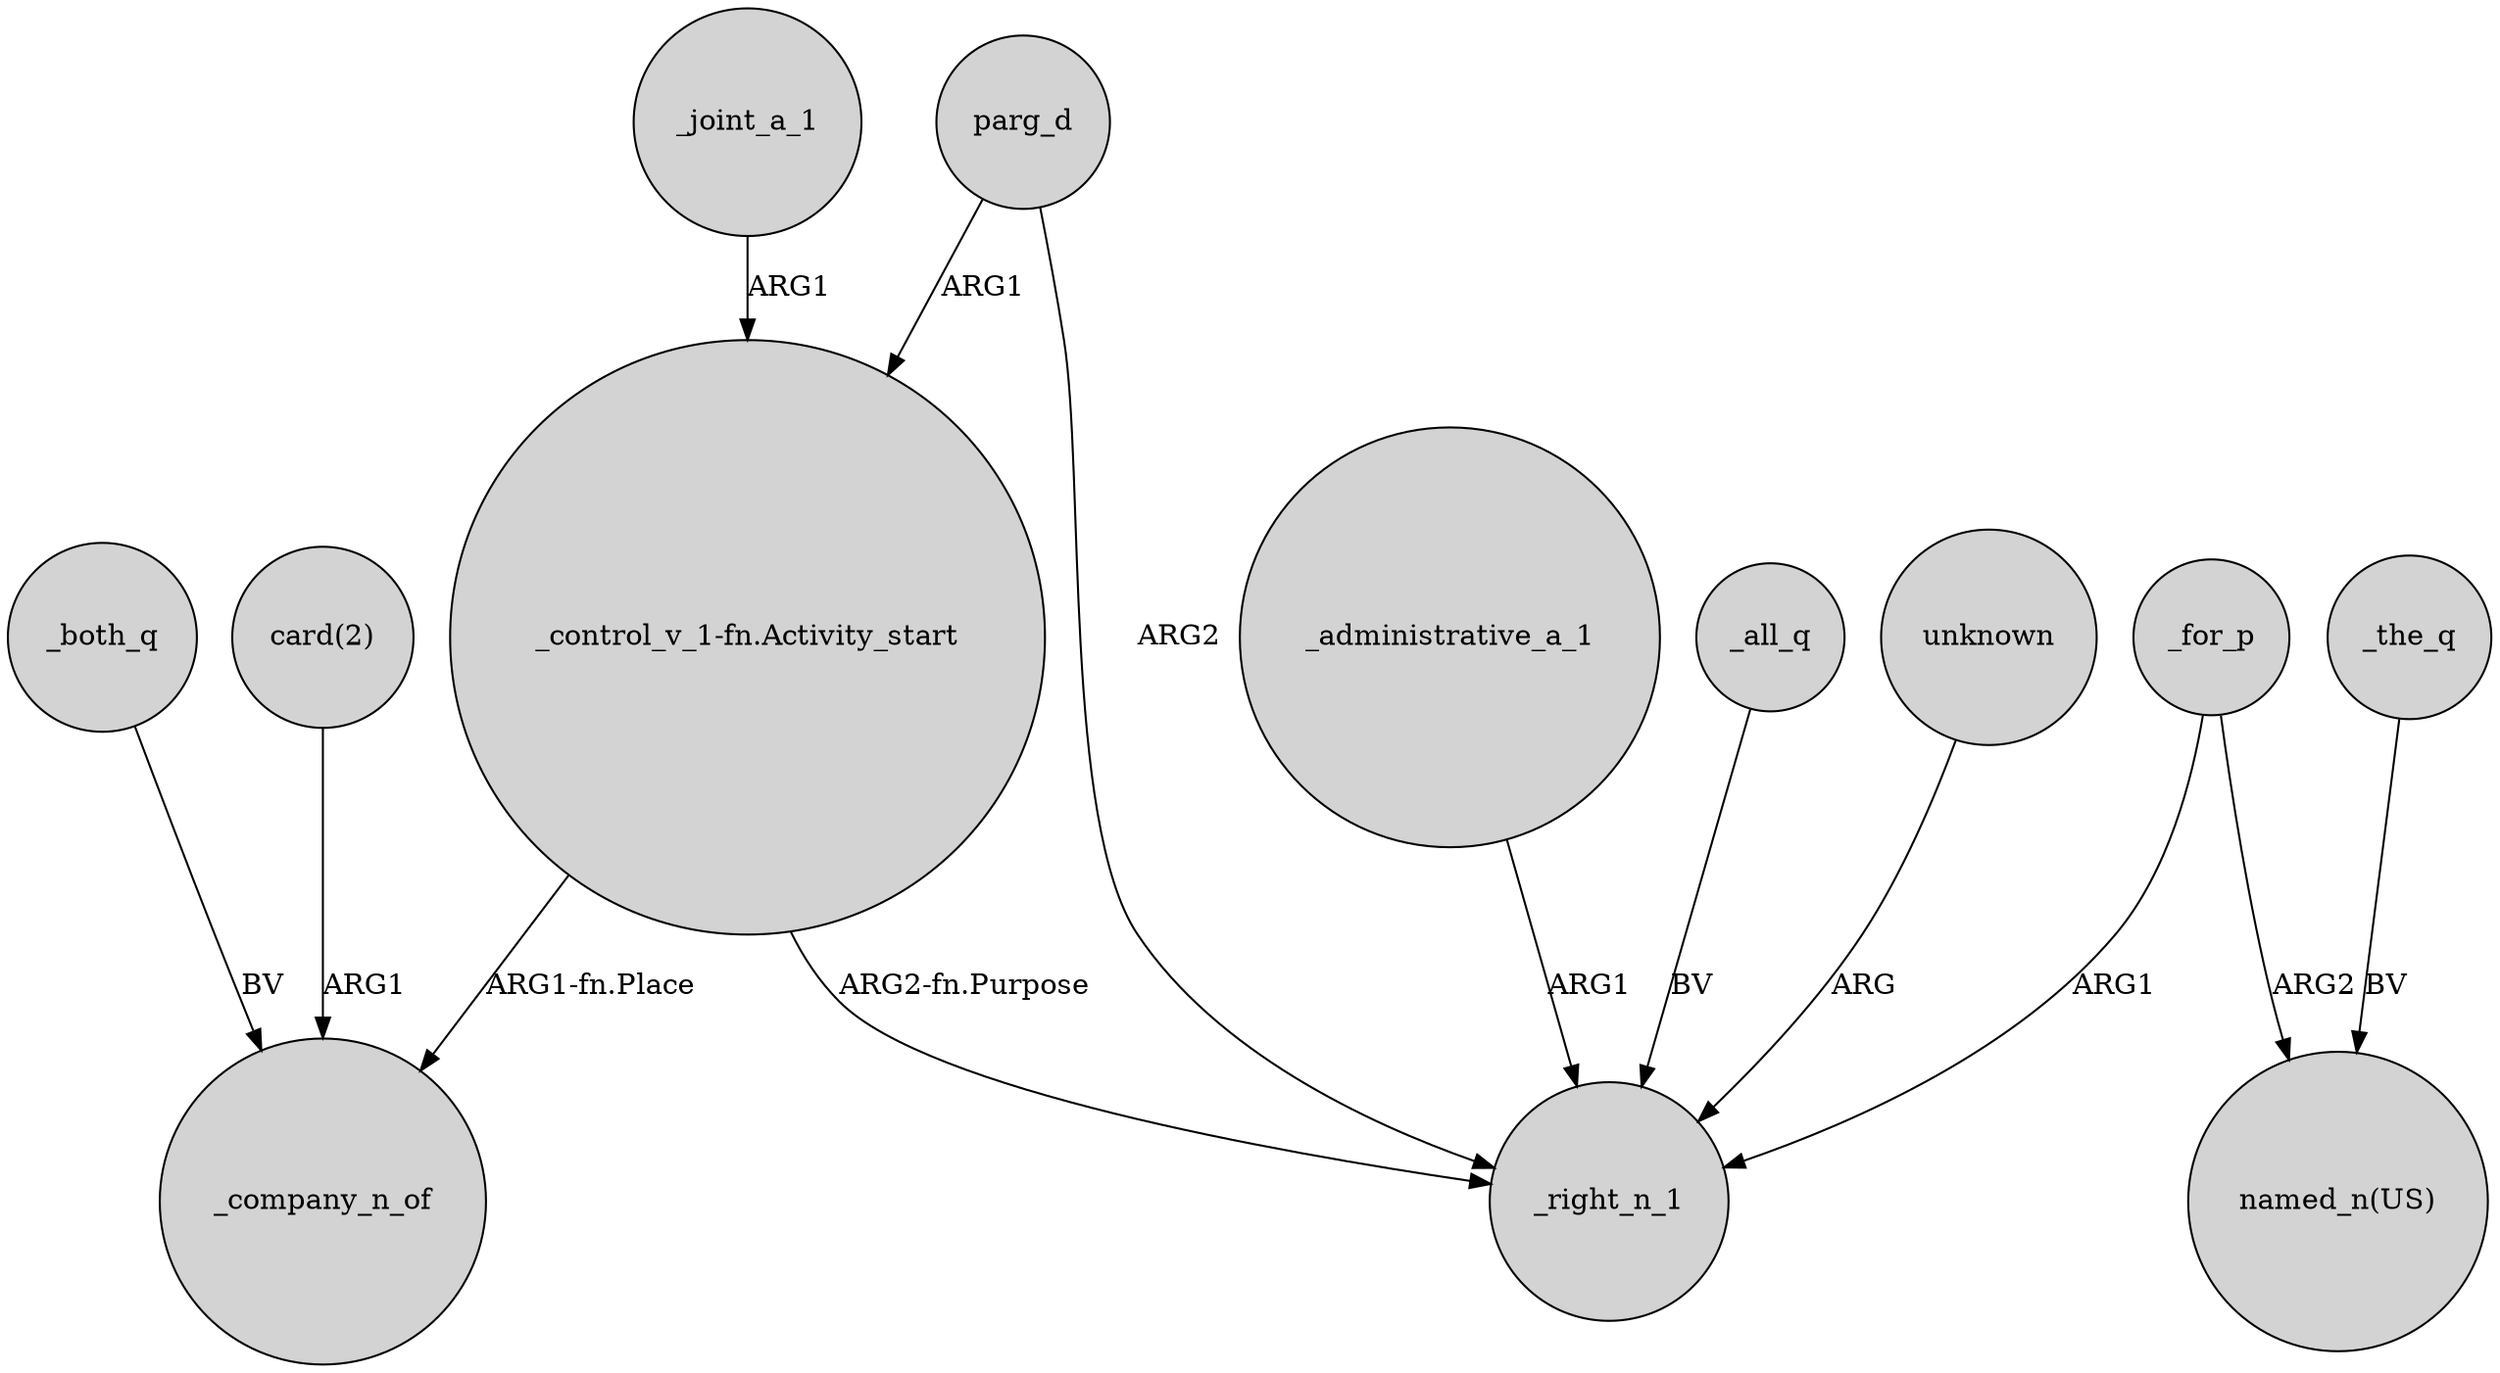 digraph {
	node [shape=circle style=filled]
	"card(2)" -> _company_n_of [label=ARG1]
	"_control_v_1-fn.Activity_start" -> _company_n_of [label="ARG1-fn.Place"]
	"_control_v_1-fn.Activity_start" -> _right_n_1 [label="ARG2-fn.Purpose"]
	_all_q -> _right_n_1 [label=BV]
	parg_d -> _right_n_1 [label=ARG2]
	_the_q -> "named_n(US)" [label=BV]
	unknown -> _right_n_1 [label=ARG]
	_both_q -> _company_n_of [label=BV]
	parg_d -> "_control_v_1-fn.Activity_start" [label=ARG1]
	_for_p -> _right_n_1 [label=ARG1]
	_joint_a_1 -> "_control_v_1-fn.Activity_start" [label=ARG1]
	_administrative_a_1 -> _right_n_1 [label=ARG1]
	_for_p -> "named_n(US)" [label=ARG2]
}
